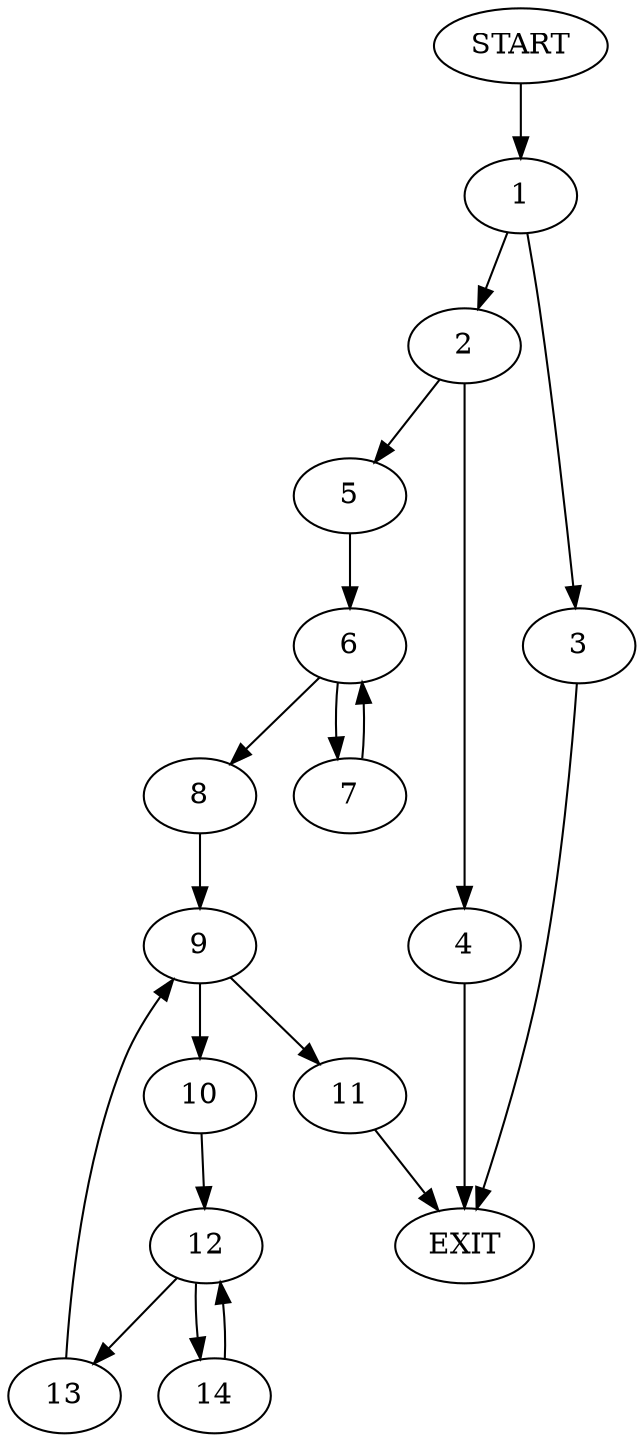 digraph {
0 [label="START"]
15 [label="EXIT"]
0 -> 1
1 -> 2
1 -> 3
2 -> 4
2 -> 5
3 -> 15
4 -> 15
5 -> 6
6 -> 7
6 -> 8
7 -> 6
8 -> 9
9 -> 10
9 -> 11
11 -> 15
10 -> 12
12 -> 13
12 -> 14
13 -> 9
14 -> 12
}
